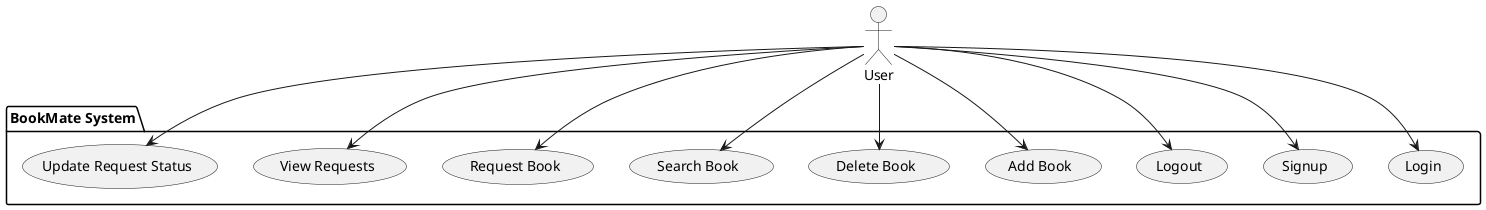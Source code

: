 @startuml
actor User

package "BookMate System" {
    usecase "Login" as UC_Login
    usecase "Signup" as UC_Signup
    usecase "Logout" as UC_Logout
    usecase "Add Book" as UC_AddBook
    usecase "Delete Book" as UC_DeleteBook
    usecase "Search Book" as UC_SearchBook
    usecase "Request Book" as UC_RequestBook
    usecase "View Requests" as UC_ViewRequests
    usecase "Update Request Status" as UC_UpdateRequest
}

User --> UC_Login
User --> UC_Signup
User --> UC_Logout
User --> UC_AddBook
User --> UC_DeleteBook
User --> UC_SearchBook
User --> UC_RequestBook
User --> UC_ViewRequests
User --> UC_UpdateRequest

@enduml
